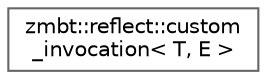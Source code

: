 digraph "Graphical Class Hierarchy"
{
 // LATEX_PDF_SIZE
  bgcolor="transparent";
  edge [fontname=Helvetica,fontsize=10,labelfontname=Helvetica,labelfontsize=10];
  node [fontname=Helvetica,fontsize=10,shape=box,height=0.2,width=0.4];
  rankdir="LR";
  Node0 [id="Node000000",label="zmbt::reflect::custom\l_invocation\< T, E \>",height=0.2,width=0.4,color="grey40", fillcolor="white", style="filled",URL="$structzmbt_1_1reflect_1_1custom__invocation.html",tooltip="Customize the interface reflection metafunction."];
}
